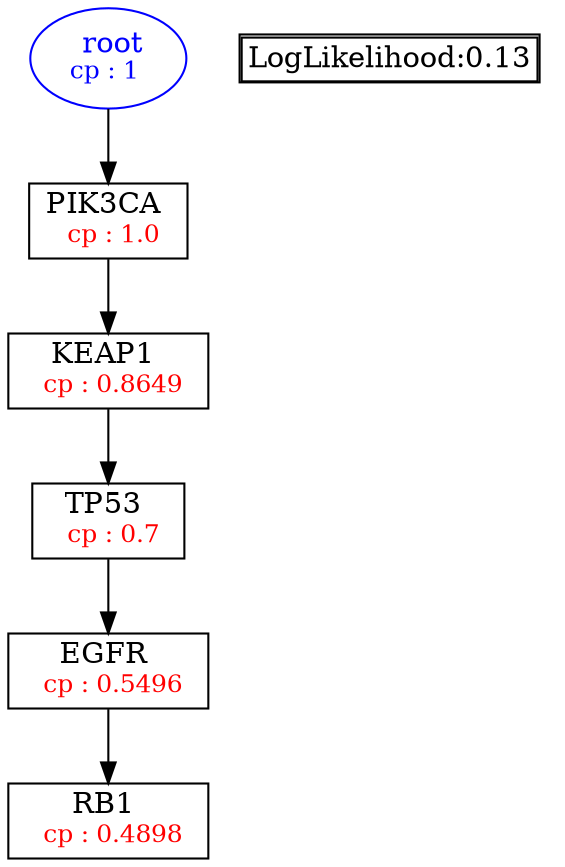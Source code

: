 digraph tree {
    "root" [label=<<font color='Blue'> root</font><br/><font color='Blue' POINT-SIZE='12'>cp : 1 </font>>, shape=oval, color=Blue];
    "S3" [label =<PIK3CA <br/> <font color='Red' POINT-SIZE='12'> cp : 1.0 </font>>, shape=box];
    "S2" [label =<KEAP1 <br/> <font color='Red' POINT-SIZE='12'> cp : 0.8649 </font>>, shape=box];
    "S1" [label =<TP53 <br/> <font color='Red' POINT-SIZE='12'> cp : 0.7 </font>>, shape=box];
    "S4" [label =<EGFR <br/> <font color='Red' POINT-SIZE='12'> cp : 0.5496 </font>>, shape=box];
    "S5" [label =<RB1 <br/> <font color='Red' POINT-SIZE='12'> cp : 0.4898 </font>>, shape=box];
    "root" -> "S3";
    "S3" -> "S2";
    "S2" -> "S1";
    "S1" -> "S4";
    "S4" -> "S5";

    node[shape=plaintext]
    fontsize="10"
    struct1 [label=
    <<TABLE BORDER="1" CELLBORDER="1" CELLSPACING="0" >
    <TR><TD ALIGN="LEFT">LogLikelihood:0.13</TD></TR>
    </TABLE>>];

}
